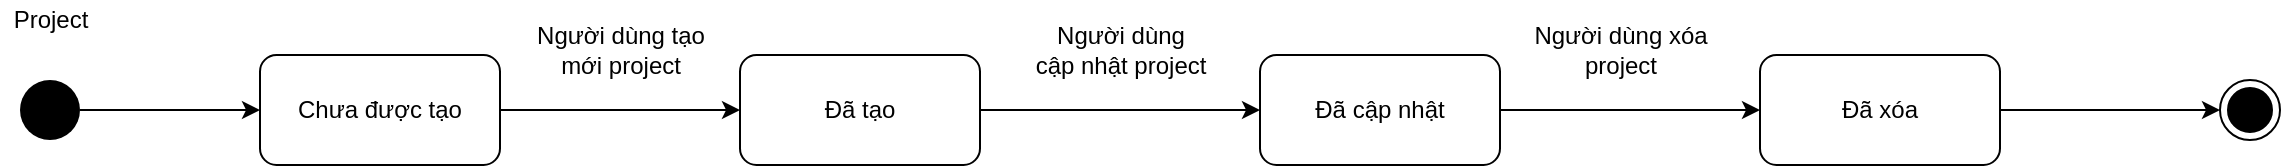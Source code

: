 <mxfile version="13.9.9" type="google"><diagram id="luxyO1UCQOaukAWgejD0" name="Page-1"><mxGraphModel dx="868" dy="492" grid="1" gridSize="10" guides="1" tooltips="1" connect="1" arrows="1" fold="1" page="1" pageScale="1" pageWidth="827" pageHeight="1169" math="0" shadow="0"><root><mxCell id="0"/><mxCell id="1" parent="0"/><mxCell id="YacRDq4bZ6Wk8uedi8eK-2" style="edgeStyle=orthogonalEdgeStyle;rounded=0;orthogonalLoop=1;jettySize=auto;html=1;entryX=0;entryY=0.5;entryDx=0;entryDy=0;" parent="1" source="BEBINGhKC0oGkMvt81r8-12" target="YacRDq4bZ6Wk8uedi8eK-1" edge="1"><mxGeometry relative="1" as="geometry"/></mxCell><mxCell id="BEBINGhKC0oGkMvt81r8-12" value="" style="ellipse;fillColor=#000000;strokeColor=none;" parent="1" vertex="1"><mxGeometry x="360" y="50" width="30" height="30" as="geometry"/></mxCell><mxCell id="YacRDq4bZ6Wk8uedi8eK-4" style="edgeStyle=orthogonalEdgeStyle;rounded=0;orthogonalLoop=1;jettySize=auto;html=1;" parent="1" source="YacRDq4bZ6Wk8uedi8eK-1" target="YacRDq4bZ6Wk8uedi8eK-3" edge="1"><mxGeometry relative="1" as="geometry"/></mxCell><mxCell id="YacRDq4bZ6Wk8uedi8eK-1" value="Chưa được tạo" style="rounded=1;whiteSpace=wrap;html=1;" parent="1" vertex="1"><mxGeometry x="480" y="37.5" width="120" height="55" as="geometry"/></mxCell><mxCell id="YacRDq4bZ6Wk8uedi8eK-7" style="edgeStyle=orthogonalEdgeStyle;rounded=0;orthogonalLoop=1;jettySize=auto;html=1;entryX=0;entryY=0.5;entryDx=0;entryDy=0;" parent="1" source="YacRDq4bZ6Wk8uedi8eK-3" target="YacRDq4bZ6Wk8uedi8eK-6" edge="1"><mxGeometry relative="1" as="geometry"/></mxCell><mxCell id="YacRDq4bZ6Wk8uedi8eK-3" value="Đã tạo" style="rounded=1;whiteSpace=wrap;html=1;" parent="1" vertex="1"><mxGeometry x="720" y="37.5" width="120" height="55" as="geometry"/></mxCell><mxCell id="YacRDq4bZ6Wk8uedi8eK-5" value="&lt;div&gt;Người dùng tạo&lt;/div&gt;&lt;div&gt;mới project&lt;br&gt;&lt;/div&gt;" style="text;html=1;align=center;verticalAlign=middle;resizable=0;points=[];autosize=1;" parent="1" vertex="1"><mxGeometry x="610" y="20" width="100" height="30" as="geometry"/></mxCell><mxCell id="YacRDq4bZ6Wk8uedi8eK-10" style="edgeStyle=orthogonalEdgeStyle;rounded=0;orthogonalLoop=1;jettySize=auto;html=1;entryX=0;entryY=0.5;entryDx=0;entryDy=0;" parent="1" source="YacRDq4bZ6Wk8uedi8eK-6" target="YacRDq4bZ6Wk8uedi8eK-9" edge="1"><mxGeometry relative="1" as="geometry"/></mxCell><mxCell id="YacRDq4bZ6Wk8uedi8eK-6" value="Đã cập nhật" style="rounded=1;whiteSpace=wrap;html=1;" parent="1" vertex="1"><mxGeometry x="980" y="37.5" width="120" height="55" as="geometry"/></mxCell><mxCell id="YacRDq4bZ6Wk8uedi8eK-8" value="&lt;div&gt;Người dùng&lt;/div&gt;&lt;div&gt;cập nhật project&lt;/div&gt;" style="text;html=1;align=center;verticalAlign=middle;resizable=0;points=[];autosize=1;" parent="1" vertex="1"><mxGeometry x="860" y="20" width="100" height="30" as="geometry"/></mxCell><mxCell id="YacRDq4bZ6Wk8uedi8eK-13" style="edgeStyle=orthogonalEdgeStyle;rounded=0;orthogonalLoop=1;jettySize=auto;html=1;" parent="1" source="YacRDq4bZ6Wk8uedi8eK-9" target="YacRDq4bZ6Wk8uedi8eK-12" edge="1"><mxGeometry relative="1" as="geometry"/></mxCell><mxCell id="YacRDq4bZ6Wk8uedi8eK-9" value="Đã xóa" style="rounded=1;whiteSpace=wrap;html=1;" parent="1" vertex="1"><mxGeometry x="1230" y="37.5" width="120" height="55" as="geometry"/></mxCell><mxCell id="YacRDq4bZ6Wk8uedi8eK-11" value="&lt;div&gt;Người dùng xóa&lt;/div&gt;&lt;div&gt;project&lt;br&gt;&lt;/div&gt;" style="text;html=1;align=center;verticalAlign=middle;resizable=0;points=[];autosize=1;" parent="1" vertex="1"><mxGeometry x="1110" y="20" width="100" height="30" as="geometry"/></mxCell><mxCell id="YacRDq4bZ6Wk8uedi8eK-12" value="" style="ellipse;html=1;shape=endState;fillColor=#000000;strokeColor=#000000;" parent="1" vertex="1"><mxGeometry x="1460" y="50" width="30" height="30" as="geometry"/></mxCell><mxCell id="3lYnZHcPhtHg535OzD-O-1" value="Project" style="text;html=1;align=center;verticalAlign=middle;resizable=0;points=[];autosize=1;" vertex="1" parent="1"><mxGeometry x="350" y="10" width="50" height="20" as="geometry"/></mxCell></root></mxGraphModel></diagram></mxfile>